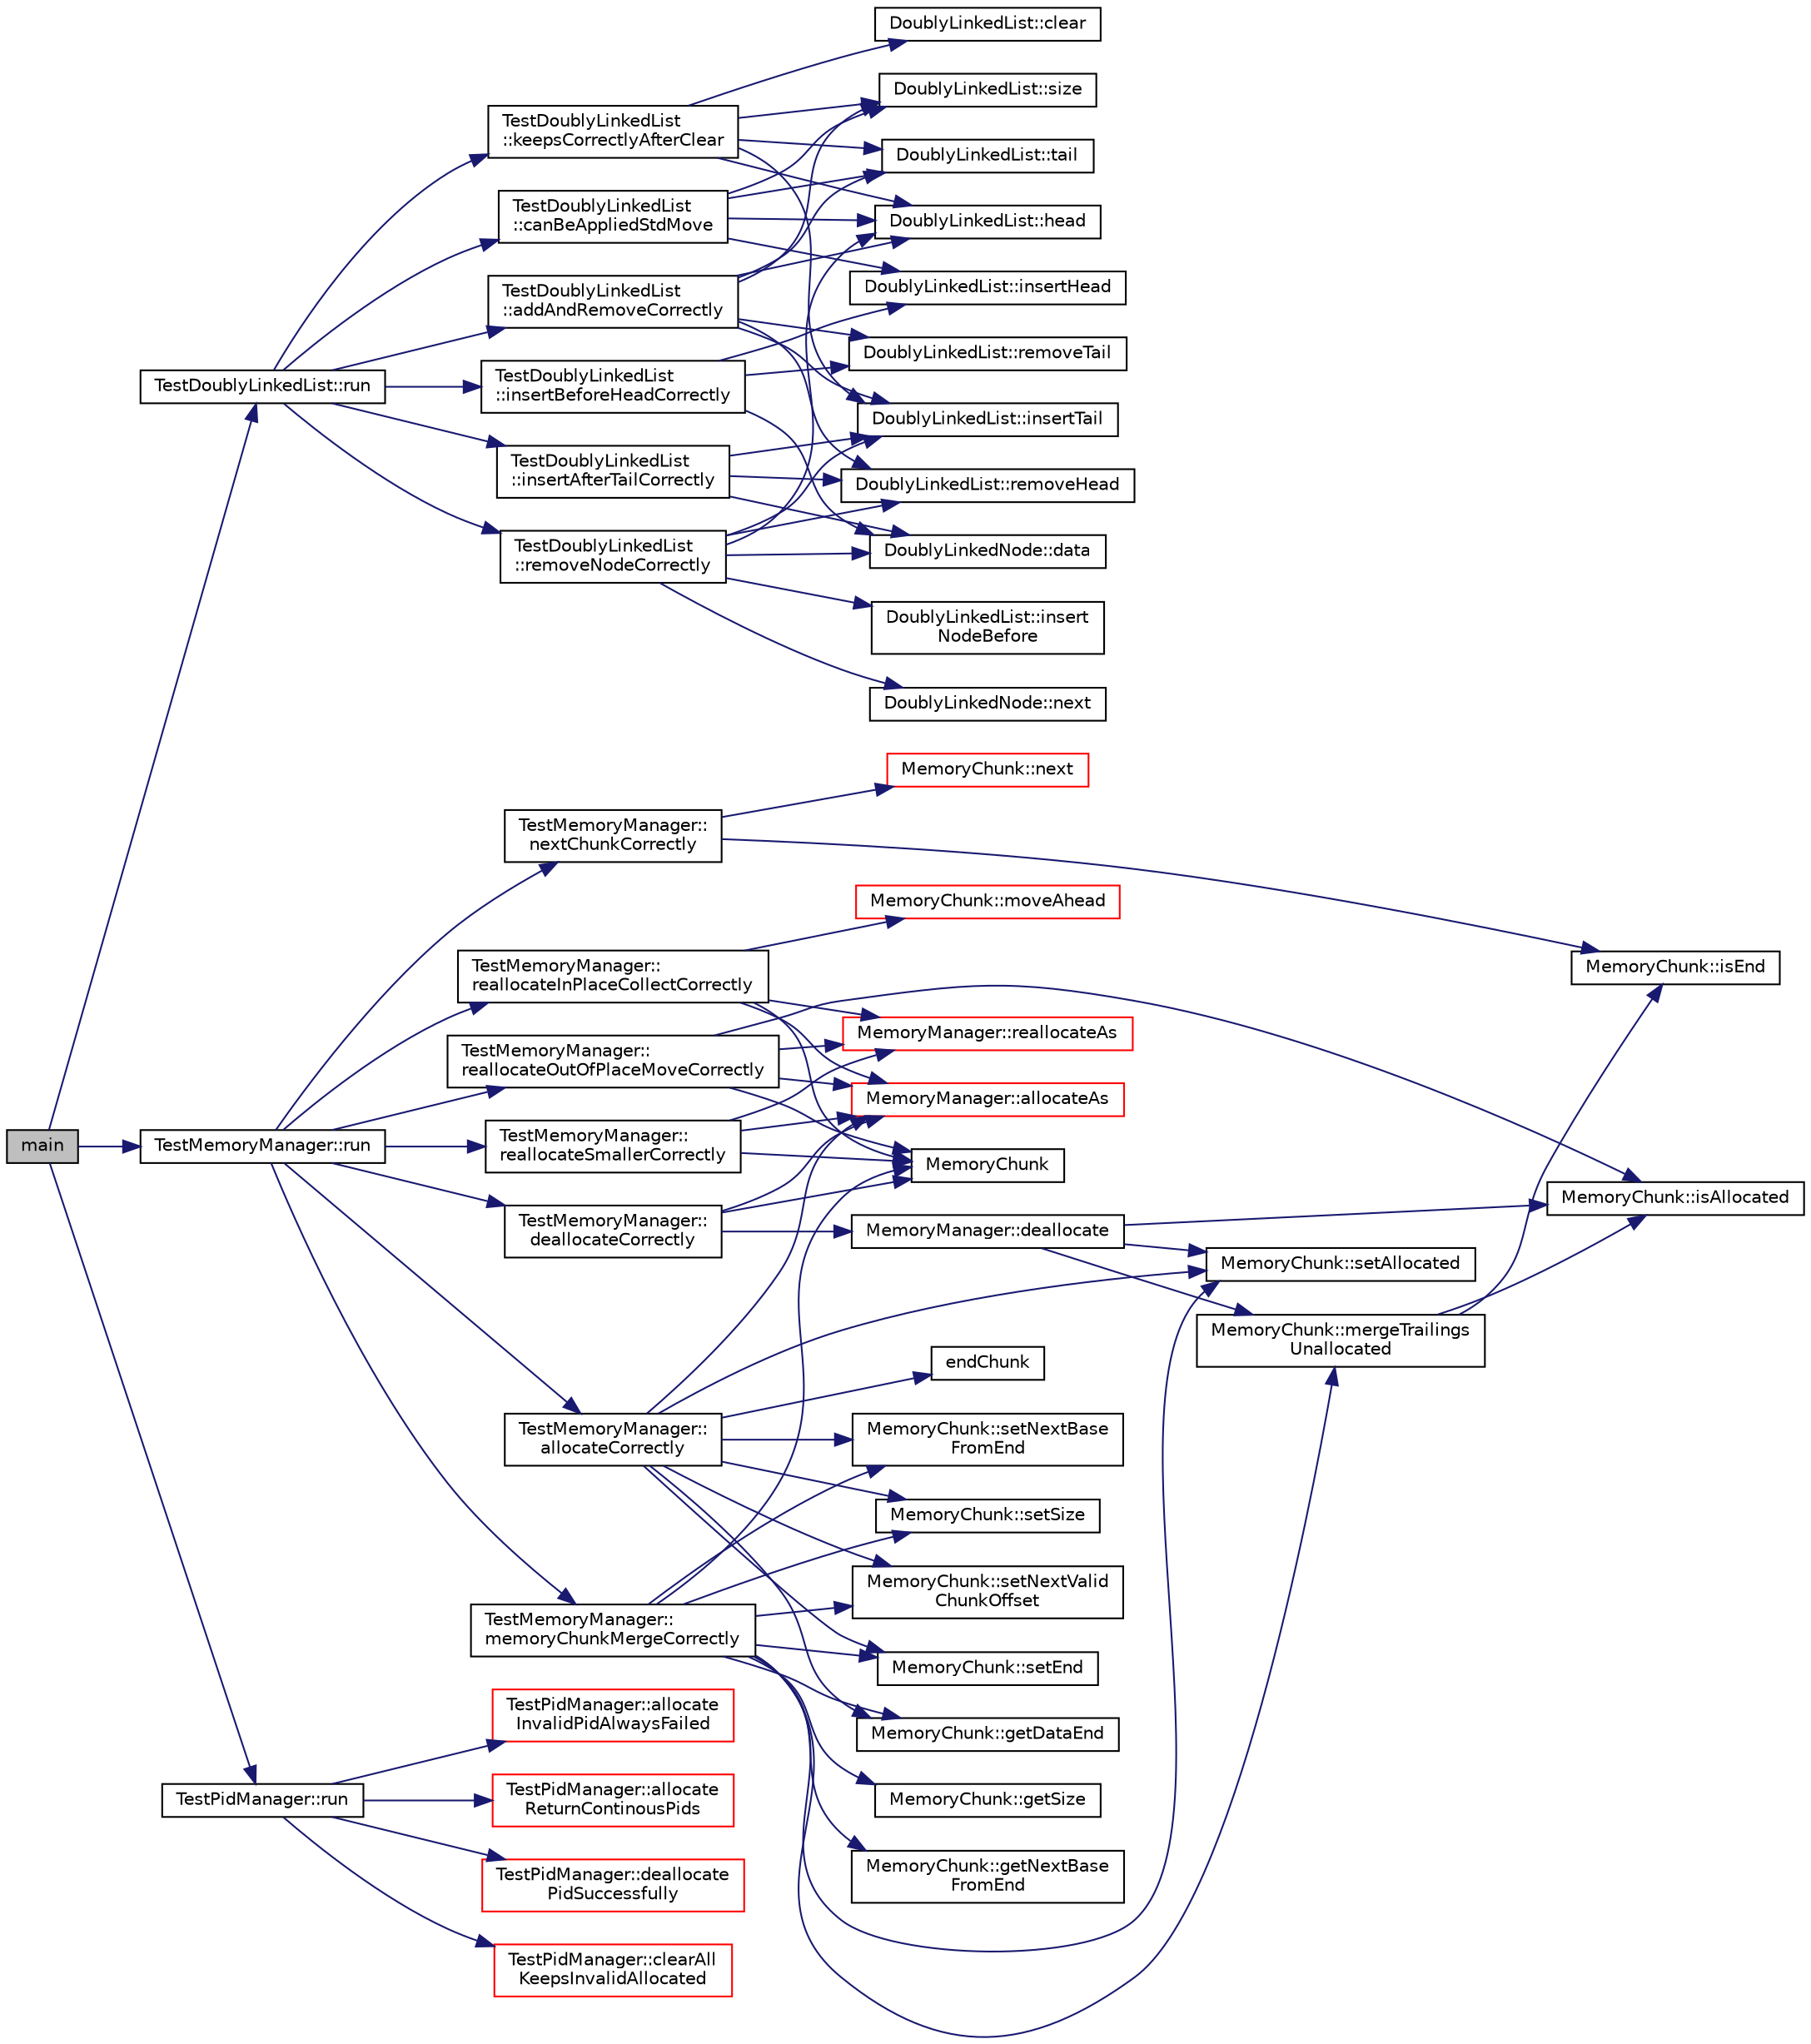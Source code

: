 digraph "main"
{
  edge [fontname="Helvetica",fontsize="10",labelfontname="Helvetica",labelfontsize="10"];
  node [fontname="Helvetica",fontsize="10",shape=record];
  rankdir="LR";
  Node0 [label="main",height=0.2,width=0.4,color="black", fillcolor="grey75", style="filled", fontcolor="black"];
  Node0 -> Node1 [color="midnightblue",fontsize="10",style="solid",fontname="Helvetica"];
  Node1 [label="TestDoublyLinkedList::run",height=0.2,width=0.4,color="black", fillcolor="white", style="filled",URL="$da/dbb/class_test_doubly_linked_list.html#ab6bf21c4d7e82494e2283c0ae636dd1f"];
  Node1 -> Node2 [color="midnightblue",fontsize="10",style="solid",fontname="Helvetica"];
  Node2 [label="TestDoublyLinkedList\l::addAndRemoveCorrectly",height=0.2,width=0.4,color="black", fillcolor="white", style="filled",URL="$da/dbb/class_test_doubly_linked_list.html#a213f65b1d37dde14c0d37e4b7b08af72"];
  Node2 -> Node3 [color="midnightblue",fontsize="10",style="solid",fontname="Helvetica"];
  Node3 [label="DoublyLinkedList::insertTail",height=0.2,width=0.4,color="black", fillcolor="white", style="filled",URL="$da/dfa/class_doubly_linked_list.html#a08820eece8a930239f434a7dea802599"];
  Node2 -> Node4 [color="midnightblue",fontsize="10",style="solid",fontname="Helvetica"];
  Node4 [label="DoublyLinkedList::head",height=0.2,width=0.4,color="black", fillcolor="white", style="filled",URL="$da/dfa/class_doubly_linked_list.html#adf48b22bf2fce388ef37fa692733c3ca"];
  Node2 -> Node5 [color="midnightblue",fontsize="10",style="solid",fontname="Helvetica"];
  Node5 [label="DoublyLinkedList::tail",height=0.2,width=0.4,color="black", fillcolor="white", style="filled",URL="$da/dfa/class_doubly_linked_list.html#affa9f7b6025f9ec84e46a5946229cc19"];
  Node2 -> Node6 [color="midnightblue",fontsize="10",style="solid",fontname="Helvetica"];
  Node6 [label="DoublyLinkedList::size",height=0.2,width=0.4,color="black", fillcolor="white", style="filled",URL="$da/dfa/class_doubly_linked_list.html#a6071aef95e9615ce1672e760173ebc71"];
  Node2 -> Node7 [color="midnightblue",fontsize="10",style="solid",fontname="Helvetica"];
  Node7 [label="DoublyLinkedList::removeTail",height=0.2,width=0.4,color="black", fillcolor="white", style="filled",URL="$da/dfa/class_doubly_linked_list.html#a49461b435f972fe2832ab5ec374661c1"];
  Node2 -> Node8 [color="midnightblue",fontsize="10",style="solid",fontname="Helvetica"];
  Node8 [label="DoublyLinkedList::removeHead",height=0.2,width=0.4,color="black", fillcolor="white", style="filled",URL="$da/dfa/class_doubly_linked_list.html#a2564bb946727d468f74ca80ec0319f19"];
  Node1 -> Node9 [color="midnightblue",fontsize="10",style="solid",fontname="Helvetica"];
  Node9 [label="TestDoublyLinkedList\l::removeNodeCorrectly",height=0.2,width=0.4,color="black", fillcolor="white", style="filled",URL="$da/dbb/class_test_doubly_linked_list.html#a77f492c2e602eda06d9c7e2e0d9655d7"];
  Node9 -> Node3 [color="midnightblue",fontsize="10",style="solid",fontname="Helvetica"];
  Node9 -> Node4 [color="midnightblue",fontsize="10",style="solid",fontname="Helvetica"];
  Node9 -> Node10 [color="midnightblue",fontsize="10",style="solid",fontname="Helvetica"];
  Node10 [label="DoublyLinkedNode::next",height=0.2,width=0.4,color="black", fillcolor="white", style="filled",URL="$d9/da3/class_doubly_linked_node.html#a67e53b9fd7e17a517f295d4b9bf47206"];
  Node9 -> Node11 [color="midnightblue",fontsize="10",style="solid",fontname="Helvetica"];
  Node11 [label="DoublyLinkedList::insert\lNodeBefore",height=0.2,width=0.4,color="black", fillcolor="white", style="filled",URL="$da/dfa/class_doubly_linked_list.html#a4ede1ed8a905ce0ef840fd751a37707e"];
  Node9 -> Node8 [color="midnightblue",fontsize="10",style="solid",fontname="Helvetica"];
  Node9 -> Node12 [color="midnightblue",fontsize="10",style="solid",fontname="Helvetica"];
  Node12 [label="DoublyLinkedNode::data",height=0.2,width=0.4,color="black", fillcolor="white", style="filled",URL="$d9/da3/class_doubly_linked_node.html#a72a70560baba711c82bb012317557cb8"];
  Node1 -> Node13 [color="midnightblue",fontsize="10",style="solid",fontname="Helvetica"];
  Node13 [label="TestDoublyLinkedList\l::canBeAppliedStdMove",height=0.2,width=0.4,color="black", fillcolor="white", style="filled",URL="$da/dbb/class_test_doubly_linked_list.html#ad36805b126718ef0fd68bf782de088e5"];
  Node13 -> Node14 [color="midnightblue",fontsize="10",style="solid",fontname="Helvetica"];
  Node14 [label="DoublyLinkedList::insertHead",height=0.2,width=0.4,color="black", fillcolor="white", style="filled",URL="$da/dfa/class_doubly_linked_list.html#ac54e1a0bb6531a8f8991299d44003d98"];
  Node13 -> Node6 [color="midnightblue",fontsize="10",style="solid",fontname="Helvetica"];
  Node13 -> Node4 [color="midnightblue",fontsize="10",style="solid",fontname="Helvetica"];
  Node13 -> Node5 [color="midnightblue",fontsize="10",style="solid",fontname="Helvetica"];
  Node1 -> Node15 [color="midnightblue",fontsize="10",style="solid",fontname="Helvetica"];
  Node15 [label="TestDoublyLinkedList\l::insertAfterTailCorrectly",height=0.2,width=0.4,color="black", fillcolor="white", style="filled",URL="$da/dbb/class_test_doubly_linked_list.html#adeae951f50b0ca5f9c158637630aaa86"];
  Node15 -> Node3 [color="midnightblue",fontsize="10",style="solid",fontname="Helvetica"];
  Node15 -> Node8 [color="midnightblue",fontsize="10",style="solid",fontname="Helvetica"];
  Node15 -> Node12 [color="midnightblue",fontsize="10",style="solid",fontname="Helvetica"];
  Node1 -> Node16 [color="midnightblue",fontsize="10",style="solid",fontname="Helvetica"];
  Node16 [label="TestDoublyLinkedList\l::insertBeforeHeadCorrectly",height=0.2,width=0.4,color="black", fillcolor="white", style="filled",URL="$da/dbb/class_test_doubly_linked_list.html#a6f9583b054d9129a3d8fef4030b2bc9e"];
  Node16 -> Node14 [color="midnightblue",fontsize="10",style="solid",fontname="Helvetica"];
  Node16 -> Node7 [color="midnightblue",fontsize="10",style="solid",fontname="Helvetica"];
  Node16 -> Node12 [color="midnightblue",fontsize="10",style="solid",fontname="Helvetica"];
  Node1 -> Node17 [color="midnightblue",fontsize="10",style="solid",fontname="Helvetica"];
  Node17 [label="TestDoublyLinkedList\l::keepsCorrectlyAfterClear",height=0.2,width=0.4,color="black", fillcolor="white", style="filled",URL="$da/dbb/class_test_doubly_linked_list.html#a9f741aab17fb34b76fe7250fe0a9793e"];
  Node17 -> Node3 [color="midnightblue",fontsize="10",style="solid",fontname="Helvetica"];
  Node17 -> Node4 [color="midnightblue",fontsize="10",style="solid",fontname="Helvetica"];
  Node17 -> Node18 [color="midnightblue",fontsize="10",style="solid",fontname="Helvetica"];
  Node18 [label="DoublyLinkedList::clear",height=0.2,width=0.4,color="black", fillcolor="white", style="filled",URL="$da/dfa/class_doubly_linked_list.html#a988dab817e94dc8f7b0e8e5b90383971"];
  Node17 -> Node6 [color="midnightblue",fontsize="10",style="solid",fontname="Helvetica"];
  Node17 -> Node5 [color="midnightblue",fontsize="10",style="solid",fontname="Helvetica"];
  Node0 -> Node19 [color="midnightblue",fontsize="10",style="solid",fontname="Helvetica"];
  Node19 [label="TestMemoryManager::run",height=0.2,width=0.4,color="black", fillcolor="white", style="filled",URL="$de/d58/class_test_memory_manager.html#acd87b90b4159195484f49ac1aad0b839"];
  Node19 -> Node20 [color="midnightblue",fontsize="10",style="solid",fontname="Helvetica"];
  Node20 [label="TestMemoryManager::\lmemoryChunkMergeCorrectly",height=0.2,width=0.4,color="black", fillcolor="white", style="filled",URL="$de/d58/class_test_memory_manager.html#a39f10451ea83116596e318cd89d6bfbf"];
  Node20 -> Node21 [color="midnightblue",fontsize="10",style="solid",fontname="Helvetica"];
  Node21 [label="MemoryChunk::setAllocated",height=0.2,width=0.4,color="black", fillcolor="white", style="filled",URL="$d4/d1d/class_memory_chunk.html#ae1d0e05382c171f1720f5b3d0fc62eab"];
  Node20 -> Node22 [color="midnightblue",fontsize="10",style="solid",fontname="Helvetica"];
  Node22 [label="MemoryChunk::setNextBase\lFromEnd",height=0.2,width=0.4,color="black", fillcolor="white", style="filled",URL="$d4/d1d/class_memory_chunk.html#a1055c99bbafcb002f9e0bcb3700907ed"];
  Node20 -> Node23 [color="midnightblue",fontsize="10",style="solid",fontname="Helvetica"];
  Node23 [label="MemoryChunk::setSize",height=0.2,width=0.4,color="black", fillcolor="white", style="filled",URL="$d4/d1d/class_memory_chunk.html#ad6832d76e07e15e36efcf3571b5c62a8"];
  Node20 -> Node24 [color="midnightblue",fontsize="10",style="solid",fontname="Helvetica"];
  Node24 [label="MemoryChunk::setNextValid\lChunkOffset",height=0.2,width=0.4,color="black", fillcolor="white", style="filled",URL="$d4/d1d/class_memory_chunk.html#a335be9ffa8cdbaabb7eedea66b2ac501"];
  Node20 -> Node25 [color="midnightblue",fontsize="10",style="solid",fontname="Helvetica"];
  Node25 [label="MemoryChunk::setEnd",height=0.2,width=0.4,color="black", fillcolor="white", style="filled",URL="$d4/d1d/class_memory_chunk.html#a01854d44de711dc83c31b64dc4b247f1"];
  Node20 -> Node26 [color="midnightblue",fontsize="10",style="solid",fontname="Helvetica"];
  Node26 [label="MemoryChunk",height=0.2,width=0.4,color="black", fillcolor="white", style="filled",URL="$d9/df6/_memory_chunk_8h.html#ab00b3724e742475821d4471ec24f4707"];
  Node20 -> Node27 [color="midnightblue",fontsize="10",style="solid",fontname="Helvetica"];
  Node27 [label="MemoryChunk::getSize",height=0.2,width=0.4,color="black", fillcolor="white", style="filled",URL="$d4/d1d/class_memory_chunk.html#aa112bc700f6a7ee7a97cb8821d55c701"];
  Node20 -> Node28 [color="midnightblue",fontsize="10",style="solid",fontname="Helvetica"];
  Node28 [label="MemoryChunk::getNextBase\lFromEnd",height=0.2,width=0.4,color="black", fillcolor="white", style="filled",URL="$d4/d1d/class_memory_chunk.html#ab2cca8d381c3167dae31bb4fdc23affc"];
  Node20 -> Node29 [color="midnightblue",fontsize="10",style="solid",fontname="Helvetica"];
  Node29 [label="MemoryChunk::getDataEnd",height=0.2,width=0.4,color="black", fillcolor="white", style="filled",URL="$d4/d1d/class_memory_chunk.html#a71a93ac48c88dbaeceb31d1450ffc3c5"];
  Node20 -> Node30 [color="midnightblue",fontsize="10",style="solid",fontname="Helvetica"];
  Node30 [label="MemoryChunk::mergeTrailings\lUnallocated",height=0.2,width=0.4,color="black", fillcolor="white", style="filled",URL="$d4/d1d/class_memory_chunk.html#aaa4324b78e79aaf3c4ec5062d0bddba4"];
  Node30 -> Node31 [color="midnightblue",fontsize="10",style="solid",fontname="Helvetica"];
  Node31 [label="MemoryChunk::isAllocated",height=0.2,width=0.4,color="black", fillcolor="white", style="filled",URL="$d4/d1d/class_memory_chunk.html#ae4ec0a942bb577ece9a1ec0413ba829f"];
  Node30 -> Node32 [color="midnightblue",fontsize="10",style="solid",fontname="Helvetica"];
  Node32 [label="MemoryChunk::isEnd",height=0.2,width=0.4,color="black", fillcolor="white", style="filled",URL="$d4/d1d/class_memory_chunk.html#a77532081c761e7680970a9dcb0c29660"];
  Node19 -> Node33 [color="midnightblue",fontsize="10",style="solid",fontname="Helvetica"];
  Node33 [label="TestMemoryManager::\lallocateCorrectly",height=0.2,width=0.4,color="black", fillcolor="white", style="filled",URL="$de/d58/class_test_memory_manager.html#a5eb58c7aceefbe84ef99e217c2b30cdc"];
  Node33 -> Node23 [color="midnightblue",fontsize="10",style="solid",fontname="Helvetica"];
  Node33 -> Node22 [color="midnightblue",fontsize="10",style="solid",fontname="Helvetica"];
  Node33 -> Node24 [color="midnightblue",fontsize="10",style="solid",fontname="Helvetica"];
  Node33 -> Node21 [color="midnightblue",fontsize="10",style="solid",fontname="Helvetica"];
  Node33 -> Node25 [color="midnightblue",fontsize="10",style="solid",fontname="Helvetica"];
  Node33 -> Node34 [color="midnightblue",fontsize="10",style="solid",fontname="Helvetica"];
  Node34 [label="endChunk",height=0.2,width=0.4,color="black", fillcolor="white", style="filled",URL="$d9/df6/_memory_chunk_8h.html#a27a058ff0029e13aa516897bfe9badf2"];
  Node33 -> Node29 [color="midnightblue",fontsize="10",style="solid",fontname="Helvetica"];
  Node33 -> Node35 [color="midnightblue",fontsize="10",style="solid",fontname="Helvetica"];
  Node35 [label="MemoryManager::allocateAs",height=0.2,width=0.4,color="red", fillcolor="white", style="filled",URL="$d7/dff/class_memory_manager.html#a98db433aa911826282a28fedcb6e7a78"];
  Node19 -> Node37 [color="midnightblue",fontsize="10",style="solid",fontname="Helvetica"];
  Node37 [label="TestMemoryManager::\lnextChunkCorrectly",height=0.2,width=0.4,color="black", fillcolor="white", style="filled",URL="$de/d58/class_test_memory_manager.html#a62654fd075a26f6944e9a45beebaae1f"];
  Node37 -> Node38 [color="midnightblue",fontsize="10",style="solid",fontname="Helvetica"];
  Node38 [label="MemoryChunk::next",height=0.2,width=0.4,color="red", fillcolor="white", style="filled",URL="$d4/d1d/class_memory_chunk.html#a4cdc4796b4fe962c6cbf386bf82c4f0a"];
  Node37 -> Node32 [color="midnightblue",fontsize="10",style="solid",fontname="Helvetica"];
  Node19 -> Node42 [color="midnightblue",fontsize="10",style="solid",fontname="Helvetica"];
  Node42 [label="TestMemoryManager::\ldeallocateCorrectly",height=0.2,width=0.4,color="black", fillcolor="white", style="filled",URL="$de/d58/class_test_memory_manager.html#a0df022882a44e969830ab5d24b827dff"];
  Node42 -> Node35 [color="midnightblue",fontsize="10",style="solid",fontname="Helvetica"];
  Node42 -> Node26 [color="midnightblue",fontsize="10",style="solid",fontname="Helvetica"];
  Node42 -> Node43 [color="midnightblue",fontsize="10",style="solid",fontname="Helvetica"];
  Node43 [label="MemoryManager::deallocate",height=0.2,width=0.4,color="black", fillcolor="white", style="filled",URL="$d7/dff/class_memory_manager.html#a41a3c946c368918bdb6e4b441080fb8b"];
  Node43 -> Node31 [color="midnightblue",fontsize="10",style="solid",fontname="Helvetica"];
  Node43 -> Node21 [color="midnightblue",fontsize="10",style="solid",fontname="Helvetica"];
  Node43 -> Node30 [color="midnightblue",fontsize="10",style="solid",fontname="Helvetica"];
  Node19 -> Node44 [color="midnightblue",fontsize="10",style="solid",fontname="Helvetica"];
  Node44 [label="TestMemoryManager::\lreallocateInPlaceCollectCorrectly",height=0.2,width=0.4,color="black", fillcolor="white", style="filled",URL="$de/d58/class_test_memory_manager.html#a234bf5990122de78b826e431d3c79292"];
  Node44 -> Node35 [color="midnightblue",fontsize="10",style="solid",fontname="Helvetica"];
  Node44 -> Node26 [color="midnightblue",fontsize="10",style="solid",fontname="Helvetica"];
  Node44 -> Node45 [color="midnightblue",fontsize="10",style="solid",fontname="Helvetica"];
  Node45 [label="MemoryChunk::moveAhead",height=0.2,width=0.4,color="red", fillcolor="white", style="filled",URL="$d4/d1d/class_memory_chunk.html#aa394b13e0280bfb9fa945d263fd7849f"];
  Node44 -> Node47 [color="midnightblue",fontsize="10",style="solid",fontname="Helvetica"];
  Node47 [label="MemoryManager::reallocateAs",height=0.2,width=0.4,color="red", fillcolor="white", style="filled",URL="$d7/dff/class_memory_manager.html#a8b00309605d94f159b1a9b4a1b63e15f"];
  Node19 -> Node54 [color="midnightblue",fontsize="10",style="solid",fontname="Helvetica"];
  Node54 [label="TestMemoryManager::\lreallocateOutOfPlaceMoveCorrectly",height=0.2,width=0.4,color="black", fillcolor="white", style="filled",URL="$de/d58/class_test_memory_manager.html#aa4c425d3295118b3bcda6b968386a8d6"];
  Node54 -> Node35 [color="midnightblue",fontsize="10",style="solid",fontname="Helvetica"];
  Node54 -> Node26 [color="midnightblue",fontsize="10",style="solid",fontname="Helvetica"];
  Node54 -> Node47 [color="midnightblue",fontsize="10",style="solid",fontname="Helvetica"];
  Node54 -> Node31 [color="midnightblue",fontsize="10",style="solid",fontname="Helvetica"];
  Node19 -> Node55 [color="midnightblue",fontsize="10",style="solid",fontname="Helvetica"];
  Node55 [label="TestMemoryManager::\lreallocateSmallerCorrectly",height=0.2,width=0.4,color="black", fillcolor="white", style="filled",URL="$de/d58/class_test_memory_manager.html#ab9473b249acedd81d0adbdacc5aafa51"];
  Node55 -> Node35 [color="midnightblue",fontsize="10",style="solid",fontname="Helvetica"];
  Node55 -> Node26 [color="midnightblue",fontsize="10",style="solid",fontname="Helvetica"];
  Node55 -> Node47 [color="midnightblue",fontsize="10",style="solid",fontname="Helvetica"];
  Node0 -> Node56 [color="midnightblue",fontsize="10",style="solid",fontname="Helvetica"];
  Node56 [label="TestPidManager::run",height=0.2,width=0.4,color="black", fillcolor="white", style="filled",URL="$d7/d7b/class_test_pid_manager.html#a16be6c7f3bb1f57f8d61ca4a64e431c5"];
  Node56 -> Node57 [color="midnightblue",fontsize="10",style="solid",fontname="Helvetica"];
  Node57 [label="TestPidManager::clearAll\lKeepsInvalidAllocated",height=0.2,width=0.4,color="red", fillcolor="white", style="filled",URL="$d7/d7b/class_test_pid_manager.html#a178ae1783133476b342c7f004eb9cc50"];
  Node56 -> Node64 [color="midnightblue",fontsize="10",style="solid",fontname="Helvetica"];
  Node64 [label="TestPidManager::allocate\lInvalidPidAlwaysFailed",height=0.2,width=0.4,color="red", fillcolor="white", style="filled",URL="$d7/d7b/class_test_pid_manager.html#a50d316e8e0d510934d61957e6a656174"];
  Node56 -> Node69 [color="midnightblue",fontsize="10",style="solid",fontname="Helvetica"];
  Node69 [label="TestPidManager::allocate\lReturnContinousPids",height=0.2,width=0.4,color="red", fillcolor="white", style="filled",URL="$d7/d7b/class_test_pid_manager.html#a13a07f28988bb179ffdd236eaf77ceea"];
  Node56 -> Node70 [color="midnightblue",fontsize="10",style="solid",fontname="Helvetica"];
  Node70 [label="TestPidManager::deallocate\lPidSuccessfully",height=0.2,width=0.4,color="red", fillcolor="white", style="filled",URL="$d7/d7b/class_test_pid_manager.html#a1a74ac37afdd3b0ff147f35069043784"];
}
